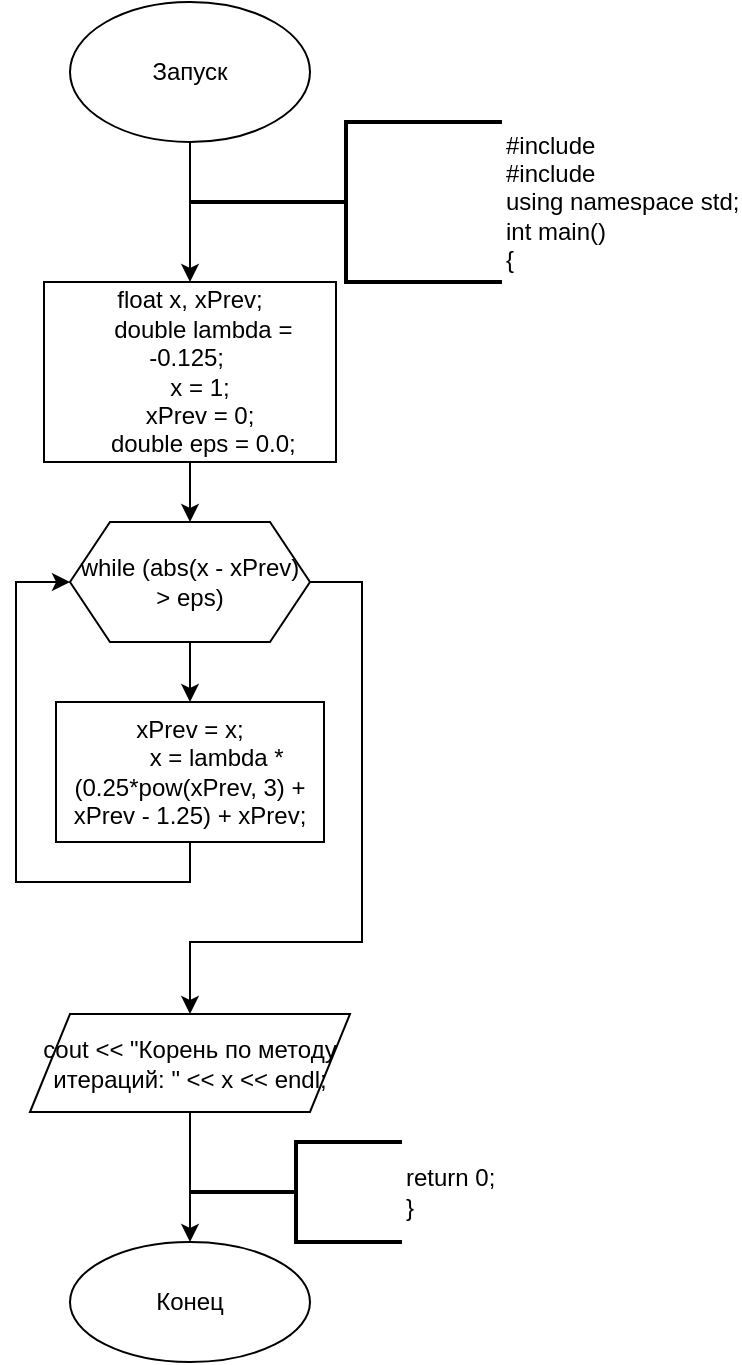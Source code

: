 <mxfile version="16.0.0"><diagram id="jpGrV7cgzziYHkZEXTPR" name="Page-1"><mxGraphModel dx="1061" dy="615" grid="1" gridSize="10" guides="1" tooltips="1" connect="1" arrows="1" fold="1" page="1" pageScale="1" pageWidth="827" pageHeight="1169" math="0" shadow="0"><root><mxCell id="0"/><mxCell id="1" parent="0"/><mxCell id="_2p8O7gxHFko6SmZErYz-3" value="" style="edgeStyle=orthogonalEdgeStyle;rounded=0;orthogonalLoop=1;jettySize=auto;html=1;" edge="1" parent="1" source="_2p8O7gxHFko6SmZErYz-1" target="_2p8O7gxHFko6SmZErYz-2"><mxGeometry relative="1" as="geometry"/></mxCell><mxCell id="_2p8O7gxHFko6SmZErYz-1" value="Запуск" style="ellipse;whiteSpace=wrap;html=1;" vertex="1" parent="1"><mxGeometry x="354" y="30" width="120" height="70" as="geometry"/></mxCell><mxCell id="_2p8O7gxHFko6SmZErYz-5" value="" style="edgeStyle=orthogonalEdgeStyle;rounded=0;orthogonalLoop=1;jettySize=auto;html=1;" edge="1" parent="1" source="_2p8O7gxHFko6SmZErYz-2" target="_2p8O7gxHFko6SmZErYz-4"><mxGeometry relative="1" as="geometry"/></mxCell><mxCell id="_2p8O7gxHFko6SmZErYz-2" value="float x, xPrev;&#10;    double lambda = -0.125; &#10;    x = 1; &#10;    xPrev = 0; &#10;    double eps = 0.0;" style="whiteSpace=wrap;html=1;" vertex="1" parent="1"><mxGeometry x="341" y="170" width="146" height="90" as="geometry"/></mxCell><mxCell id="_2p8O7gxHFko6SmZErYz-7" value="" style="edgeStyle=orthogonalEdgeStyle;rounded=0;orthogonalLoop=1;jettySize=auto;html=1;" edge="1" parent="1" source="_2p8O7gxHFko6SmZErYz-4" target="_2p8O7gxHFko6SmZErYz-6"><mxGeometry relative="1" as="geometry"/></mxCell><mxCell id="_2p8O7gxHFko6SmZErYz-30" style="edgeStyle=orthogonalEdgeStyle;rounded=0;orthogonalLoop=1;jettySize=auto;html=1;entryX=0.5;entryY=0;entryDx=0;entryDy=0;" edge="1" parent="1" source="_2p8O7gxHFko6SmZErYz-4" target="_2p8O7gxHFko6SmZErYz-22"><mxGeometry relative="1" as="geometry"><Array as="points"><mxPoint x="500" y="320"/><mxPoint x="500" y="500"/><mxPoint x="414" y="500"/></Array></mxGeometry></mxCell><mxCell id="_2p8O7gxHFko6SmZErYz-4" value="while (abs(x - xPrev) &gt; eps)" style="shape=hexagon;perimeter=hexagonPerimeter2;whiteSpace=wrap;html=1;fixedSize=1;" vertex="1" parent="1"><mxGeometry x="354" y="290" width="120" height="60" as="geometry"/></mxCell><mxCell id="_2p8O7gxHFko6SmZErYz-9" value="" style="edgeStyle=orthogonalEdgeStyle;rounded=0;orthogonalLoop=1;jettySize=auto;html=1;entryX=0;entryY=0.5;entryDx=0;entryDy=0;" edge="1" parent="1" source="_2p8O7gxHFko6SmZErYz-6" target="_2p8O7gxHFko6SmZErYz-4"><mxGeometry relative="1" as="geometry"><mxPoint x="414" y="490" as="targetPoint"/><Array as="points"><mxPoint x="414" y="470"/><mxPoint x="327" y="470"/><mxPoint x="327" y="320"/></Array></mxGeometry></mxCell><mxCell id="_2p8O7gxHFko6SmZErYz-6" value="xPrev = x;&#10;        x = lambda * (0.25*pow(xPrev, 3) + xPrev - 1.25) + xPrev;" style="whiteSpace=wrap;html=1;" vertex="1" parent="1"><mxGeometry x="347" y="380" width="134" height="70" as="geometry"/></mxCell><mxCell id="_2p8O7gxHFko6SmZErYz-26" value="" style="edgeStyle=orthogonalEdgeStyle;rounded=0;orthogonalLoop=1;jettySize=auto;html=1;" edge="1" parent="1" source="_2p8O7gxHFko6SmZErYz-22" target="_2p8O7gxHFko6SmZErYz-25"><mxGeometry relative="1" as="geometry"/></mxCell><mxCell id="_2p8O7gxHFko6SmZErYz-22" value="cout &lt;&lt; &quot;Корень по методу итераций: &quot; &lt;&lt; x &lt;&lt; endl;" style="shape=parallelogram;perimeter=parallelogramPerimeter;whiteSpace=wrap;html=1;fixedSize=1;" vertex="1" parent="1"><mxGeometry x="334" y="536" width="160" height="49" as="geometry"/></mxCell><mxCell id="_2p8O7gxHFko6SmZErYz-25" value="Конец" style="ellipse;whiteSpace=wrap;html=1;" vertex="1" parent="1"><mxGeometry x="354" y="650" width="120" height="60" as="geometry"/></mxCell><mxCell id="_2p8O7gxHFko6SmZErYz-27" value="return 0;&#10;}" style="strokeWidth=2;html=1;shape=mxgraph.flowchart.annotation_2;align=left;labelPosition=right;pointerEvents=1;" vertex="1" parent="1"><mxGeometry x="414" y="600" width="106" height="50" as="geometry"/></mxCell><mxCell id="_2p8O7gxHFko6SmZErYz-28" value="#include &lt;iostream&gt;&#10;#include &lt;cmath&gt;&#10;using namespace std;&#10;int main()&#10;{" style="strokeWidth=2;html=1;shape=mxgraph.flowchart.annotation_2;align=left;labelPosition=right;pointerEvents=1;" vertex="1" parent="1"><mxGeometry x="414" y="90" width="156" height="80" as="geometry"/></mxCell></root></mxGraphModel></diagram></mxfile>
